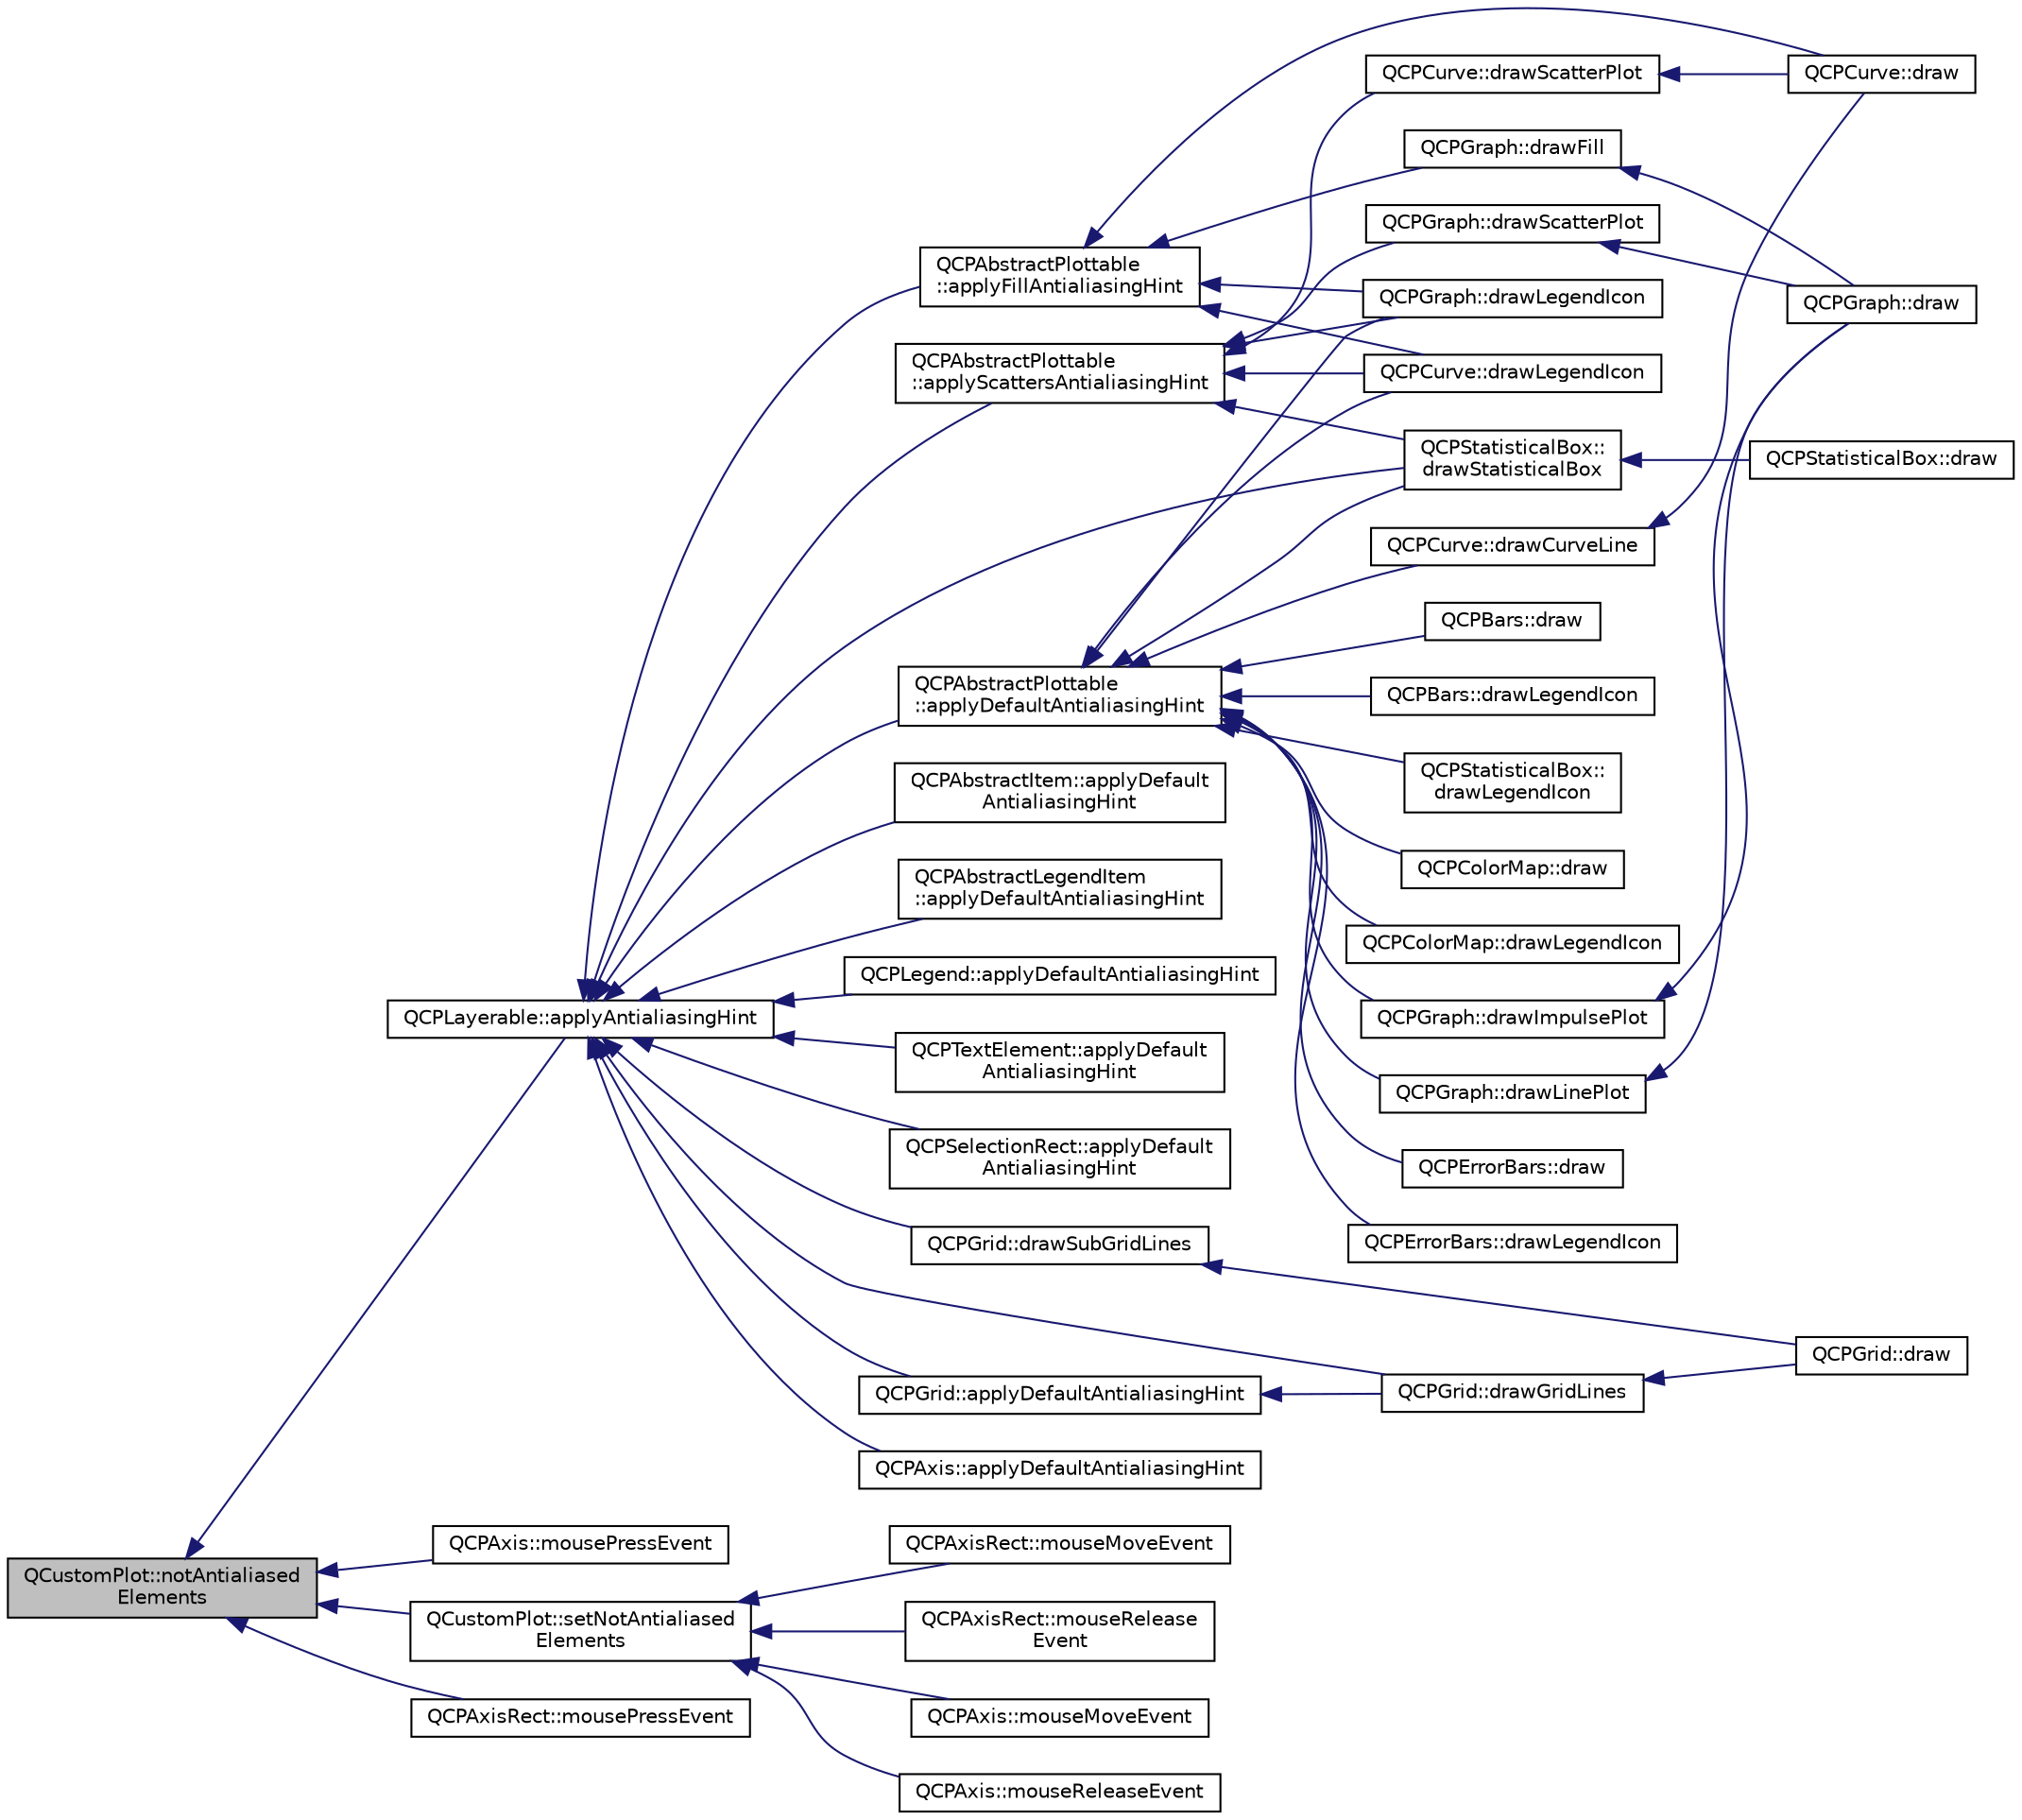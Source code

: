 digraph "QCustomPlot::notAntialiasedElements"
{
  edge [fontname="Helvetica",fontsize="10",labelfontname="Helvetica",labelfontsize="10"];
  node [fontname="Helvetica",fontsize="10",shape=record];
  rankdir="LR";
  Node625 [label="QCustomPlot::notAntialiased\lElements",height=0.2,width=0.4,color="black", fillcolor="grey75", style="filled", fontcolor="black"];
  Node625 -> Node626 [dir="back",color="midnightblue",fontsize="10",style="solid",fontname="Helvetica"];
  Node626 [label="QCPLayerable::applyAntialiasingHint",height=0.2,width=0.4,color="black", fillcolor="white", style="filled",URL="$class_q_c_p_layerable.html#acb663e375d2d36dc5c55021ee5a2119b"];
  Node626 -> Node627 [dir="back",color="midnightblue",fontsize="10",style="solid",fontname="Helvetica"];
  Node627 [label="QCPSelectionRect::applyDefault\lAntialiasingHint",height=0.2,width=0.4,color="black", fillcolor="white", style="filled",URL="$class_q_c_p_selection_rect.html#aa854697618e16037ba9c73056abfb9bf"];
  Node626 -> Node628 [dir="back",color="midnightblue",fontsize="10",style="solid",fontname="Helvetica"];
  Node628 [label="QCPGrid::applyDefaultAntialiasingHint",height=0.2,width=0.4,color="black", fillcolor="white", style="filled",URL="$class_q_c_p_grid.html#a64fa48e16b4629f5df2a5029ab6e761c"];
  Node628 -> Node629 [dir="back",color="midnightblue",fontsize="10",style="solid",fontname="Helvetica"];
  Node629 [label="QCPGrid::drawGridLines",height=0.2,width=0.4,color="black", fillcolor="white", style="filled",URL="$class_q_c_p_grid.html#aee4e95d54acabbe298d6dda0dd86c0a4"];
  Node629 -> Node630 [dir="back",color="midnightblue",fontsize="10",style="solid",fontname="Helvetica"];
  Node630 [label="QCPGrid::draw",height=0.2,width=0.4,color="black", fillcolor="white", style="filled",URL="$class_q_c_p_grid.html#aad9a312d998e2d170956334d4cb80be2"];
  Node626 -> Node629 [dir="back",color="midnightblue",fontsize="10",style="solid",fontname="Helvetica"];
  Node626 -> Node631 [dir="back",color="midnightblue",fontsize="10",style="solid",fontname="Helvetica"];
  Node631 [label="QCPGrid::drawSubGridLines",height=0.2,width=0.4,color="black", fillcolor="white", style="filled",URL="$class_q_c_p_grid.html#a751ce8aef815bcc9193432a30c8b6b6e"];
  Node631 -> Node630 [dir="back",color="midnightblue",fontsize="10",style="solid",fontname="Helvetica"];
  Node626 -> Node632 [dir="back",color="midnightblue",fontsize="10",style="solid",fontname="Helvetica"];
  Node632 [label="QCPAxis::applyDefaultAntialiasingHint",height=0.2,width=0.4,color="black", fillcolor="white", style="filled",URL="$class_q_c_p_axis.html#adbaeffcdc2707f2bd5dc1bbd11236770"];
  Node626 -> Node633 [dir="back",color="midnightblue",fontsize="10",style="solid",fontname="Helvetica"];
  Node633 [label="QCPAbstractPlottable\l::applyDefaultAntialiasingHint",height=0.2,width=0.4,color="black", fillcolor="white", style="filled",URL="$class_q_c_p_abstract_plottable.html#ac032077fb0db93d6faa3273d02363398"];
  Node633 -> Node634 [dir="back",color="midnightblue",fontsize="10",style="solid",fontname="Helvetica"];
  Node634 [label="QCPGraph::drawLegendIcon",height=0.2,width=0.4,color="black", fillcolor="white", style="filled",URL="$class_q_c_p_graph.html#a6efbab06c400bdb15e28b2d0a4ecc18a"];
  Node633 -> Node635 [dir="back",color="midnightblue",fontsize="10",style="solid",fontname="Helvetica"];
  Node635 [label="QCPGraph::drawLinePlot",height=0.2,width=0.4,color="black", fillcolor="white", style="filled",URL="$class_q_c_p_graph.html#a4c3edacb2a11064bf2e16b322156aeda"];
  Node635 -> Node636 [dir="back",color="midnightblue",fontsize="10",style="solid",fontname="Helvetica"];
  Node636 [label="QCPGraph::draw",height=0.2,width=0.4,color="black", fillcolor="white", style="filled",URL="$class_q_c_p_graph.html#a2b0849598f06e834b43ce18cd13bcdc3"];
  Node633 -> Node637 [dir="back",color="midnightblue",fontsize="10",style="solid",fontname="Helvetica"];
  Node637 [label="QCPGraph::drawImpulsePlot",height=0.2,width=0.4,color="black", fillcolor="white", style="filled",URL="$class_q_c_p_graph.html#a217ef6bf6c5689eb1dcbe02187d2cc61"];
  Node637 -> Node636 [dir="back",color="midnightblue",fontsize="10",style="solid",fontname="Helvetica"];
  Node633 -> Node638 [dir="back",color="midnightblue",fontsize="10",style="solid",fontname="Helvetica"];
  Node638 [label="QCPCurve::drawLegendIcon",height=0.2,width=0.4,color="black", fillcolor="white", style="filled",URL="$class_q_c_p_curve.html#aac6e94afbce4002d2cd7793250154e84"];
  Node633 -> Node639 [dir="back",color="midnightblue",fontsize="10",style="solid",fontname="Helvetica"];
  Node639 [label="QCPCurve::drawCurveLine",height=0.2,width=0.4,color="black", fillcolor="white", style="filled",URL="$class_q_c_p_curve.html#aa4d7415f7c69eb7820263941f7d88e2c"];
  Node639 -> Node640 [dir="back",color="midnightblue",fontsize="10",style="solid",fontname="Helvetica"];
  Node640 [label="QCPCurve::draw",height=0.2,width=0.4,color="black", fillcolor="white", style="filled",URL="$class_q_c_p_curve.html#ac199d41d23865cd68bd7b598308a4433"];
  Node633 -> Node641 [dir="back",color="midnightblue",fontsize="10",style="solid",fontname="Helvetica"];
  Node641 [label="QCPBars::draw",height=0.2,width=0.4,color="black", fillcolor="white", style="filled",URL="$class_q_c_p_bars.html#aa267c20650d55084c3f47cb2f8fac9dc"];
  Node633 -> Node642 [dir="back",color="midnightblue",fontsize="10",style="solid",fontname="Helvetica"];
  Node642 [label="QCPBars::drawLegendIcon",height=0.2,width=0.4,color="black", fillcolor="white", style="filled",URL="$class_q_c_p_bars.html#aee7c3e1763fd6b504c45baa8775be7b7"];
  Node633 -> Node643 [dir="back",color="midnightblue",fontsize="10",style="solid",fontname="Helvetica"];
  Node643 [label="QCPStatisticalBox::\ldrawLegendIcon",height=0.2,width=0.4,color="black", fillcolor="white", style="filled",URL="$class_q_c_p_statistical_box.html#ad286c63a79c21d5231a4b6c6fdbb914f"];
  Node633 -> Node644 [dir="back",color="midnightblue",fontsize="10",style="solid",fontname="Helvetica"];
  Node644 [label="QCPStatisticalBox::\ldrawStatisticalBox",height=0.2,width=0.4,color="black", fillcolor="white", style="filled",URL="$class_q_c_p_statistical_box.html#a02dc6b561be8203d460d7263da74b8a9"];
  Node644 -> Node645 [dir="back",color="midnightblue",fontsize="10",style="solid",fontname="Helvetica"];
  Node645 [label="QCPStatisticalBox::draw",height=0.2,width=0.4,color="black", fillcolor="white", style="filled",URL="$class_q_c_p_statistical_box.html#afcff35fa79728cfe10e80e0702014fea"];
  Node633 -> Node646 [dir="back",color="midnightblue",fontsize="10",style="solid",fontname="Helvetica"];
  Node646 [label="QCPColorMap::draw",height=0.2,width=0.4,color="black", fillcolor="white", style="filled",URL="$class_q_c_p_color_map.html#a6b628014d2939368935efd0a788648c8"];
  Node633 -> Node647 [dir="back",color="midnightblue",fontsize="10",style="solid",fontname="Helvetica"];
  Node647 [label="QCPColorMap::drawLegendIcon",height=0.2,width=0.4,color="black", fillcolor="white", style="filled",URL="$class_q_c_p_color_map.html#adeaa5e262a03b7f021bd1aa6f1e60ce9"];
  Node633 -> Node648 [dir="back",color="midnightblue",fontsize="10",style="solid",fontname="Helvetica"];
  Node648 [label="QCPErrorBars::draw",height=0.2,width=0.4,color="black", fillcolor="white", style="filled",URL="$class_q_c_p_error_bars.html#a801e85931372abf2a1034bfb2eac5cd2"];
  Node633 -> Node649 [dir="back",color="midnightblue",fontsize="10",style="solid",fontname="Helvetica"];
  Node649 [label="QCPErrorBars::drawLegendIcon",height=0.2,width=0.4,color="black", fillcolor="white", style="filled",URL="$class_q_c_p_error_bars.html#a20f5d292e66103f26bca00b11ce417b4"];
  Node626 -> Node650 [dir="back",color="midnightblue",fontsize="10",style="solid",fontname="Helvetica"];
  Node650 [label="QCPAbstractPlottable\l::applyFillAntialiasingHint",height=0.2,width=0.4,color="black", fillcolor="white", style="filled",URL="$class_q_c_p_abstract_plottable.html#a8d06a59ea23324cce6330ebf2262c0ed"];
  Node650 -> Node634 [dir="back",color="midnightblue",fontsize="10",style="solid",fontname="Helvetica"];
  Node650 -> Node651 [dir="back",color="midnightblue",fontsize="10",style="solid",fontname="Helvetica"];
  Node651 [label="QCPGraph::drawFill",height=0.2,width=0.4,color="black", fillcolor="white", style="filled",URL="$class_q_c_p_graph.html#a67c5ea573f604efd8bf121a0b7a380d1"];
  Node651 -> Node636 [dir="back",color="midnightblue",fontsize="10",style="solid",fontname="Helvetica"];
  Node650 -> Node640 [dir="back",color="midnightblue",fontsize="10",style="solid",fontname="Helvetica"];
  Node650 -> Node638 [dir="back",color="midnightblue",fontsize="10",style="solid",fontname="Helvetica"];
  Node626 -> Node652 [dir="back",color="midnightblue",fontsize="10",style="solid",fontname="Helvetica"];
  Node652 [label="QCPAbstractPlottable\l::applyScattersAntialiasingHint",height=0.2,width=0.4,color="black", fillcolor="white", style="filled",URL="$class_q_c_p_abstract_plottable.html#ac95f26b15a1e5d9c7bd2c0a46d760fc9"];
  Node652 -> Node634 [dir="back",color="midnightblue",fontsize="10",style="solid",fontname="Helvetica"];
  Node652 -> Node653 [dir="back",color="midnightblue",fontsize="10",style="solid",fontname="Helvetica"];
  Node653 [label="QCPGraph::drawScatterPlot",height=0.2,width=0.4,color="black", fillcolor="white", style="filled",URL="$class_q_c_p_graph.html#abeb0bbe81026c024bf3d508d13cf5e0e"];
  Node653 -> Node636 [dir="back",color="midnightblue",fontsize="10",style="solid",fontname="Helvetica"];
  Node652 -> Node638 [dir="back",color="midnightblue",fontsize="10",style="solid",fontname="Helvetica"];
  Node652 -> Node654 [dir="back",color="midnightblue",fontsize="10",style="solid",fontname="Helvetica"];
  Node654 [label="QCPCurve::drawScatterPlot",height=0.2,width=0.4,color="black", fillcolor="white", style="filled",URL="$class_q_c_p_curve.html#a0bea811373c5ee8c67c9c2b4d74ad866"];
  Node654 -> Node640 [dir="back",color="midnightblue",fontsize="10",style="solid",fontname="Helvetica"];
  Node652 -> Node644 [dir="back",color="midnightblue",fontsize="10",style="solid",fontname="Helvetica"];
  Node626 -> Node655 [dir="back",color="midnightblue",fontsize="10",style="solid",fontname="Helvetica"];
  Node655 [label="QCPAbstractItem::applyDefault\lAntialiasingHint",height=0.2,width=0.4,color="black", fillcolor="white", style="filled",URL="$class_q_c_p_abstract_item.html#a5579ce9ec7cad202499886b042448b10"];
  Node626 -> Node656 [dir="back",color="midnightblue",fontsize="10",style="solid",fontname="Helvetica"];
  Node656 [label="QCPAbstractLegendItem\l::applyDefaultAntialiasingHint",height=0.2,width=0.4,color="black", fillcolor="white", style="filled",URL="$class_q_c_p_abstract_legend_item.html#a6bfbcb9ace779f4f6fe22241c32a67c9"];
  Node626 -> Node657 [dir="back",color="midnightblue",fontsize="10",style="solid",fontname="Helvetica"];
  Node657 [label="QCPLegend::applyDefaultAntialiasingHint",height=0.2,width=0.4,color="black", fillcolor="white", style="filled",URL="$class_q_c_p_legend.html#a817f75c234f82a2e26643dc0de742095"];
  Node626 -> Node658 [dir="back",color="midnightblue",fontsize="10",style="solid",fontname="Helvetica"];
  Node658 [label="QCPTextElement::applyDefault\lAntialiasingHint",height=0.2,width=0.4,color="black", fillcolor="white", style="filled",URL="$class_q_c_p_text_element.html#a91f2e4b4a639d9079e89a0030c7ed352"];
  Node626 -> Node644 [dir="back",color="midnightblue",fontsize="10",style="solid",fontname="Helvetica"];
  Node625 -> Node659 [dir="back",color="midnightblue",fontsize="10",style="solid",fontname="Helvetica"];
  Node659 [label="QCPAxis::mousePressEvent",height=0.2,width=0.4,color="black", fillcolor="white", style="filled",URL="$class_q_c_p_axis.html#ac89c068873ee9197a5d2af715bdc1105"];
  Node625 -> Node660 [dir="back",color="midnightblue",fontsize="10",style="solid",fontname="Helvetica"];
  Node660 [label="QCustomPlot::setNotAntialiased\lElements",height=0.2,width=0.4,color="black", fillcolor="white", style="filled",URL="$class_q_custom_plot.html#ae10d685b5eabea2999fb8775ca173c24"];
  Node660 -> Node661 [dir="back",color="midnightblue",fontsize="10",style="solid",fontname="Helvetica"];
  Node661 [label="QCPAxis::mouseMoveEvent",height=0.2,width=0.4,color="black", fillcolor="white", style="filled",URL="$class_q_c_p_axis.html#a2a89a13440eec099fc2327c2672be0cd"];
  Node660 -> Node662 [dir="back",color="midnightblue",fontsize="10",style="solid",fontname="Helvetica"];
  Node662 [label="QCPAxis::mouseReleaseEvent",height=0.2,width=0.4,color="black", fillcolor="white", style="filled",URL="$class_q_c_p_axis.html#a35663b938ad83e91c0b8e59dbc8c6b18"];
  Node660 -> Node663 [dir="back",color="midnightblue",fontsize="10",style="solid",fontname="Helvetica"];
  Node663 [label="QCPAxisRect::mouseMoveEvent",height=0.2,width=0.4,color="black", fillcolor="white", style="filled",URL="$class_q_c_p_axis_rect.html#a9cd27ad8c5cfb49aefd9dbb30def4beb"];
  Node660 -> Node664 [dir="back",color="midnightblue",fontsize="10",style="solid",fontname="Helvetica"];
  Node664 [label="QCPAxisRect::mouseRelease\lEvent",height=0.2,width=0.4,color="black", fillcolor="white", style="filled",URL="$class_q_c_p_axis_rect.html#a6c89b988d3a0b93c0878f0ebdb5037f4"];
  Node625 -> Node665 [dir="back",color="midnightblue",fontsize="10",style="solid",fontname="Helvetica"];
  Node665 [label="QCPAxisRect::mousePressEvent",height=0.2,width=0.4,color="black", fillcolor="white", style="filled",URL="$class_q_c_p_axis_rect.html#aa9a7c807eaa4666870ac94aa6abc4dde"];
}
